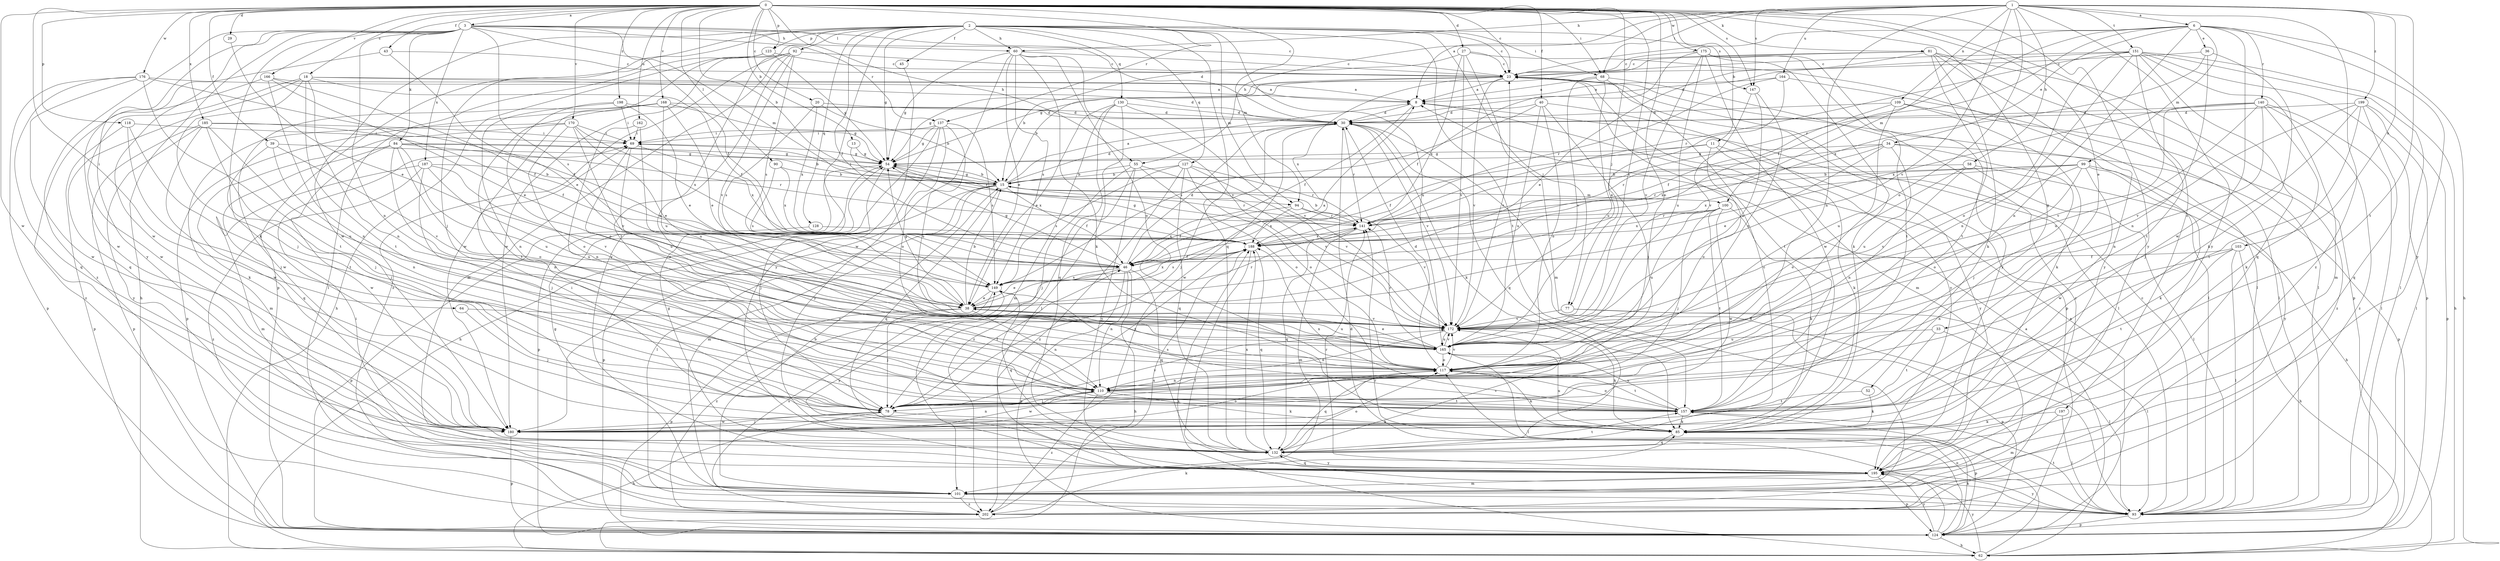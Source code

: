 strict digraph  {
0;
1;
2;
3;
6;
8;
11;
13;
15;
18;
20;
23;
27;
29;
30;
33;
34;
36;
38;
39;
40;
43;
45;
46;
52;
54;
55;
58;
60;
62;
64;
68;
69;
77;
78;
81;
84;
85;
90;
92;
93;
94;
99;
100;
101;
103;
109;
110;
117;
118;
123;
124;
127;
128;
130;
132;
137;
140;
141;
147;
149;
151;
157;
162;
164;
165;
166;
168;
170;
172;
175;
176;
180;
185;
187;
188;
195;
197;
198;
199;
202;
0 -> 3  [label=a];
0 -> 11  [label=b];
0 -> 13  [label=b];
0 -> 15  [label=b];
0 -> 18  [label=c];
0 -> 20  [label=c];
0 -> 23  [label=c];
0 -> 27  [label=d];
0 -> 29  [label=d];
0 -> 33  [label=e];
0 -> 39  [label=f];
0 -> 40  [label=f];
0 -> 43  [label=f];
0 -> 52  [label=g];
0 -> 55  [label=h];
0 -> 64  [label=i];
0 -> 68  [label=i];
0 -> 77  [label=j];
0 -> 81  [label=k];
0 -> 90  [label=l];
0 -> 94  [label=m];
0 -> 117  [label=o];
0 -> 118  [label=p];
0 -> 123  [label=p];
0 -> 137  [label=r];
0 -> 147  [label=s];
0 -> 162  [label=u];
0 -> 166  [label=v];
0 -> 168  [label=v];
0 -> 170  [label=v];
0 -> 172  [label=v];
0 -> 175  [label=w];
0 -> 176  [label=w];
0 -> 180  [label=w];
0 -> 185  [label=x];
0 -> 195  [label=y];
0 -> 197  [label=z];
0 -> 198  [label=z];
1 -> 6  [label=a];
1 -> 8  [label=a];
1 -> 55  [label=h];
1 -> 58  [label=h];
1 -> 60  [label=h];
1 -> 68  [label=i];
1 -> 103  [label=n];
1 -> 109  [label=n];
1 -> 110  [label=n];
1 -> 117  [label=o];
1 -> 147  [label=s];
1 -> 151  [label=t];
1 -> 157  [label=t];
1 -> 164  [label=u];
1 -> 172  [label=v];
1 -> 195  [label=y];
1 -> 199  [label=z];
1 -> 202  [label=z];
2 -> 23  [label=c];
2 -> 45  [label=f];
2 -> 46  [label=f];
2 -> 54  [label=g];
2 -> 60  [label=h];
2 -> 68  [label=i];
2 -> 77  [label=j];
2 -> 78  [label=j];
2 -> 92  [label=l];
2 -> 94  [label=m];
2 -> 110  [label=n];
2 -> 123  [label=p];
2 -> 124  [label=p];
2 -> 127  [label=q];
2 -> 128  [label=q];
2 -> 130  [label=q];
2 -> 132  [label=q];
2 -> 147  [label=s];
2 -> 157  [label=t];
2 -> 165  [label=u];
2 -> 180  [label=w];
2 -> 195  [label=y];
3 -> 23  [label=c];
3 -> 30  [label=d];
3 -> 46  [label=f];
3 -> 60  [label=h];
3 -> 62  [label=h];
3 -> 84  [label=k];
3 -> 85  [label=k];
3 -> 94  [label=m];
3 -> 110  [label=n];
3 -> 137  [label=r];
3 -> 149  [label=s];
3 -> 180  [label=w];
3 -> 187  [label=x];
3 -> 195  [label=y];
3 -> 202  [label=z];
6 -> 23  [label=c];
6 -> 34  [label=e];
6 -> 36  [label=e];
6 -> 46  [label=f];
6 -> 62  [label=h];
6 -> 99  [label=m];
6 -> 100  [label=m];
6 -> 110  [label=n];
6 -> 140  [label=r];
6 -> 141  [label=r];
6 -> 180  [label=w];
6 -> 195  [label=y];
8 -> 30  [label=d];
8 -> 46  [label=f];
8 -> 93  [label=l];
11 -> 46  [label=f];
11 -> 54  [label=g];
11 -> 85  [label=k];
11 -> 117  [label=o];
11 -> 195  [label=y];
13 -> 54  [label=g];
13 -> 141  [label=r];
15 -> 8  [label=a];
15 -> 30  [label=d];
15 -> 46  [label=f];
15 -> 54  [label=g];
15 -> 69  [label=i];
15 -> 93  [label=l];
15 -> 100  [label=m];
15 -> 101  [label=m];
15 -> 124  [label=p];
15 -> 132  [label=q];
15 -> 141  [label=r];
18 -> 8  [label=a];
18 -> 30  [label=d];
18 -> 46  [label=f];
18 -> 78  [label=j];
18 -> 110  [label=n];
18 -> 132  [label=q];
18 -> 157  [label=t];
18 -> 180  [label=w];
20 -> 15  [label=b];
20 -> 30  [label=d];
20 -> 149  [label=s];
20 -> 188  [label=x];
23 -> 8  [label=a];
23 -> 15  [label=b];
23 -> 54  [label=g];
23 -> 93  [label=l];
23 -> 101  [label=m];
23 -> 124  [label=p];
23 -> 172  [label=v];
23 -> 188  [label=x];
27 -> 15  [label=b];
27 -> 23  [label=c];
27 -> 93  [label=l];
27 -> 101  [label=m];
27 -> 172  [label=v];
27 -> 188  [label=x];
29 -> 38  [label=e];
30 -> 69  [label=i];
30 -> 78  [label=j];
30 -> 85  [label=k];
30 -> 132  [label=q];
30 -> 141  [label=r];
30 -> 172  [label=v];
30 -> 180  [label=w];
33 -> 93  [label=l];
33 -> 157  [label=t];
33 -> 165  [label=u];
34 -> 38  [label=e];
34 -> 54  [label=g];
34 -> 78  [label=j];
34 -> 124  [label=p];
34 -> 141  [label=r];
34 -> 165  [label=u];
34 -> 188  [label=x];
36 -> 23  [label=c];
36 -> 85  [label=k];
36 -> 110  [label=n];
36 -> 188  [label=x];
38 -> 8  [label=a];
38 -> 15  [label=b];
38 -> 54  [label=g];
38 -> 78  [label=j];
38 -> 110  [label=n];
38 -> 124  [label=p];
38 -> 141  [label=r];
38 -> 165  [label=u];
38 -> 172  [label=v];
39 -> 54  [label=g];
39 -> 78  [label=j];
39 -> 110  [label=n];
39 -> 172  [label=v];
40 -> 30  [label=d];
40 -> 78  [label=j];
40 -> 117  [label=o];
40 -> 149  [label=s];
40 -> 165  [label=u];
40 -> 195  [label=y];
43 -> 23  [label=c];
43 -> 38  [label=e];
43 -> 180  [label=w];
45 -> 195  [label=y];
46 -> 30  [label=d];
46 -> 38  [label=e];
46 -> 54  [label=g];
46 -> 62  [label=h];
46 -> 110  [label=n];
46 -> 124  [label=p];
46 -> 132  [label=q];
46 -> 149  [label=s];
52 -> 85  [label=k];
52 -> 157  [label=t];
54 -> 15  [label=b];
54 -> 78  [label=j];
54 -> 124  [label=p];
54 -> 188  [label=x];
55 -> 15  [label=b];
55 -> 78  [label=j];
55 -> 117  [label=o];
55 -> 172  [label=v];
55 -> 195  [label=y];
55 -> 202  [label=z];
58 -> 15  [label=b];
58 -> 62  [label=h];
58 -> 93  [label=l];
58 -> 110  [label=n];
58 -> 117  [label=o];
60 -> 23  [label=c];
60 -> 38  [label=e];
60 -> 54  [label=g];
60 -> 85  [label=k];
60 -> 117  [label=o];
60 -> 149  [label=s];
60 -> 172  [label=v];
60 -> 180  [label=w];
62 -> 8  [label=a];
62 -> 117  [label=o];
62 -> 188  [label=x];
62 -> 195  [label=y];
64 -> 78  [label=j];
64 -> 172  [label=v];
68 -> 8  [label=a];
68 -> 157  [label=t];
68 -> 165  [label=u];
68 -> 172  [label=v];
68 -> 202  [label=z];
69 -> 54  [label=g];
69 -> 117  [label=o];
69 -> 165  [label=u];
69 -> 188  [label=x];
77 -> 93  [label=l];
77 -> 124  [label=p];
77 -> 172  [label=v];
78 -> 46  [label=f];
78 -> 62  [label=h];
78 -> 85  [label=k];
78 -> 172  [label=v];
78 -> 180  [label=w];
78 -> 188  [label=x];
81 -> 23  [label=c];
81 -> 38  [label=e];
81 -> 54  [label=g];
81 -> 85  [label=k];
81 -> 93  [label=l];
81 -> 124  [label=p];
81 -> 157  [label=t];
81 -> 195  [label=y];
84 -> 15  [label=b];
84 -> 54  [label=g];
84 -> 110  [label=n];
84 -> 117  [label=o];
84 -> 132  [label=q];
84 -> 141  [label=r];
84 -> 165  [label=u];
84 -> 180  [label=w];
85 -> 69  [label=i];
85 -> 132  [label=q];
85 -> 165  [label=u];
90 -> 15  [label=b];
90 -> 149  [label=s];
90 -> 188  [label=x];
92 -> 23  [label=c];
92 -> 62  [label=h];
92 -> 101  [label=m];
92 -> 149  [label=s];
92 -> 157  [label=t];
92 -> 172  [label=v];
92 -> 180  [label=w];
92 -> 202  [label=z];
93 -> 23  [label=c];
93 -> 30  [label=d];
93 -> 124  [label=p];
93 -> 157  [label=t];
93 -> 195  [label=y];
94 -> 46  [label=f];
94 -> 141  [label=r];
94 -> 172  [label=v];
94 -> 188  [label=x];
99 -> 15  [label=b];
99 -> 85  [label=k];
99 -> 117  [label=o];
99 -> 141  [label=r];
99 -> 172  [label=v];
99 -> 180  [label=w];
99 -> 188  [label=x];
99 -> 195  [label=y];
100 -> 78  [label=j];
100 -> 85  [label=k];
100 -> 141  [label=r];
100 -> 157  [label=t];
100 -> 165  [label=u];
100 -> 180  [label=w];
100 -> 188  [label=x];
101 -> 15  [label=b];
101 -> 54  [label=g];
101 -> 69  [label=i];
101 -> 93  [label=l];
101 -> 202  [label=z];
103 -> 46  [label=f];
103 -> 62  [label=h];
103 -> 93  [label=l];
103 -> 110  [label=n];
103 -> 157  [label=t];
109 -> 30  [label=d];
109 -> 46  [label=f];
109 -> 85  [label=k];
109 -> 165  [label=u];
109 -> 202  [label=z];
110 -> 78  [label=j];
110 -> 85  [label=k];
110 -> 157  [label=t];
110 -> 180  [label=w];
110 -> 202  [label=z];
117 -> 30  [label=d];
117 -> 85  [label=k];
117 -> 110  [label=n];
117 -> 132  [label=q];
117 -> 157  [label=t];
117 -> 172  [label=v];
118 -> 69  [label=i];
118 -> 78  [label=j];
118 -> 124  [label=p];
118 -> 157  [label=t];
123 -> 23  [label=c];
123 -> 54  [label=g];
123 -> 93  [label=l];
123 -> 180  [label=w];
124 -> 8  [label=a];
124 -> 30  [label=d];
124 -> 62  [label=h];
124 -> 85  [label=k];
124 -> 141  [label=r];
124 -> 195  [label=y];
127 -> 15  [label=b];
127 -> 117  [label=o];
127 -> 132  [label=q];
127 -> 141  [label=r];
127 -> 149  [label=s];
127 -> 172  [label=v];
127 -> 202  [label=z];
128 -> 124  [label=p];
128 -> 188  [label=x];
130 -> 30  [label=d];
130 -> 38  [label=e];
130 -> 93  [label=l];
130 -> 101  [label=m];
130 -> 132  [label=q];
130 -> 172  [label=v];
132 -> 23  [label=c];
132 -> 54  [label=g];
132 -> 117  [label=o];
132 -> 157  [label=t];
132 -> 172  [label=v];
132 -> 188  [label=x];
132 -> 195  [label=y];
137 -> 54  [label=g];
137 -> 62  [label=h];
137 -> 69  [label=i];
137 -> 117  [label=o];
137 -> 149  [label=s];
137 -> 165  [label=u];
137 -> 195  [label=y];
140 -> 30  [label=d];
140 -> 85  [label=k];
140 -> 93  [label=l];
140 -> 110  [label=n];
140 -> 165  [label=u];
140 -> 172  [label=v];
140 -> 188  [label=x];
140 -> 202  [label=z];
141 -> 15  [label=b];
141 -> 101  [label=m];
141 -> 132  [label=q];
141 -> 188  [label=x];
147 -> 117  [label=o];
147 -> 165  [label=u];
147 -> 172  [label=v];
149 -> 38  [label=e];
149 -> 132  [label=q];
149 -> 188  [label=x];
149 -> 195  [label=y];
149 -> 202  [label=z];
151 -> 23  [label=c];
151 -> 30  [label=d];
151 -> 62  [label=h];
151 -> 93  [label=l];
151 -> 101  [label=m];
151 -> 110  [label=n];
151 -> 117  [label=o];
151 -> 124  [label=p];
151 -> 132  [label=q];
151 -> 141  [label=r];
151 -> 157  [label=t];
157 -> 85  [label=k];
157 -> 117  [label=o];
157 -> 124  [label=p];
157 -> 149  [label=s];
157 -> 165  [label=u];
157 -> 188  [label=x];
162 -> 69  [label=i];
162 -> 110  [label=n];
162 -> 165  [label=u];
164 -> 8  [label=a];
164 -> 38  [label=e];
164 -> 93  [label=l];
164 -> 141  [label=r];
165 -> 38  [label=e];
165 -> 93  [label=l];
165 -> 117  [label=o];
165 -> 141  [label=r];
165 -> 172  [label=v];
166 -> 8  [label=a];
166 -> 38  [label=e];
166 -> 46  [label=f];
166 -> 110  [label=n];
166 -> 202  [label=z];
168 -> 30  [label=d];
168 -> 38  [label=e];
168 -> 54  [label=g];
168 -> 124  [label=p];
168 -> 157  [label=t];
168 -> 165  [label=u];
168 -> 180  [label=w];
170 -> 38  [label=e];
170 -> 69  [label=i];
170 -> 101  [label=m];
170 -> 117  [label=o];
170 -> 172  [label=v];
170 -> 180  [label=w];
170 -> 188  [label=x];
172 -> 23  [label=c];
172 -> 85  [label=k];
172 -> 110  [label=n];
172 -> 165  [label=u];
175 -> 23  [label=c];
175 -> 46  [label=f];
175 -> 85  [label=k];
175 -> 157  [label=t];
175 -> 165  [label=u];
175 -> 172  [label=v];
175 -> 180  [label=w];
175 -> 195  [label=y];
176 -> 8  [label=a];
176 -> 46  [label=f];
176 -> 124  [label=p];
176 -> 132  [label=q];
176 -> 157  [label=t];
176 -> 180  [label=w];
180 -> 78  [label=j];
180 -> 110  [label=n];
180 -> 117  [label=o];
180 -> 124  [label=p];
185 -> 46  [label=f];
185 -> 69  [label=i];
185 -> 78  [label=j];
185 -> 85  [label=k];
185 -> 124  [label=p];
185 -> 165  [label=u];
185 -> 195  [label=y];
187 -> 15  [label=b];
187 -> 78  [label=j];
187 -> 101  [label=m];
187 -> 165  [label=u];
187 -> 172  [label=v];
187 -> 202  [label=z];
188 -> 46  [label=f];
188 -> 54  [label=g];
188 -> 93  [label=l];
188 -> 132  [label=q];
188 -> 149  [label=s];
195 -> 101  [label=m];
195 -> 124  [label=p];
195 -> 132  [label=q];
195 -> 141  [label=r];
197 -> 85  [label=k];
197 -> 93  [label=l];
197 -> 101  [label=m];
198 -> 30  [label=d];
198 -> 38  [label=e];
198 -> 69  [label=i];
198 -> 110  [label=n];
198 -> 117  [label=o];
199 -> 30  [label=d];
199 -> 78  [label=j];
199 -> 93  [label=l];
199 -> 124  [label=p];
199 -> 132  [label=q];
199 -> 157  [label=t];
199 -> 172  [label=v];
202 -> 85  [label=k];
202 -> 149  [label=s];
202 -> 188  [label=x];
}
